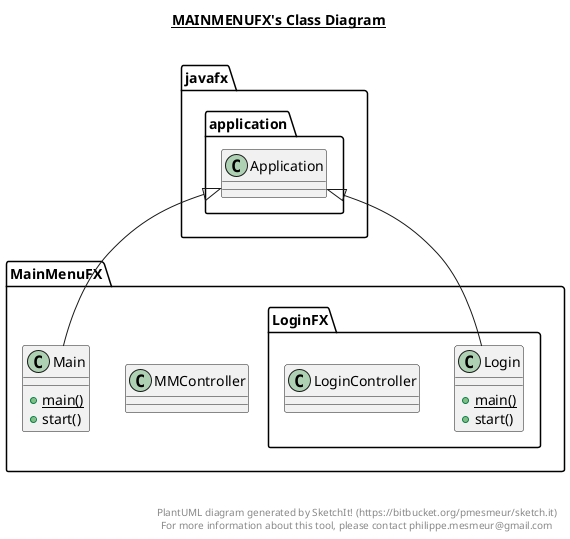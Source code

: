 @startuml

title __MAINMENUFX's Class Diagram__\n

  namespace MainMenuFX {
    class MainMenuFX.MMController {
    }
  }
  

  namespace MainMenuFX {
    class MainMenuFX.Main {
        {static} + main()
        + start()
    }
  }
  
     namespace MainMenuFX {
       namespace LoginFX {
         class MainMenuFX.LoginFX.Login {
             {static} + main()
             + start()
         }
       }
     }


     namespace MainMenuFX {
       namespace LoginFX {
         class MainMenuFX.LoginFX.LoginController {
         }
       }
     }


     MainMenuFX.LoginFX.Login -up-|> javafx.application.Application

  MainMenuFX.Main -up-|> javafx.application.Application


right footer


PlantUML diagram generated by SketchIt! (https://bitbucket.org/pmesmeur/sketch.it)
For more information about this tool, please contact philippe.mesmeur@gmail.com
endfooter

@enduml
